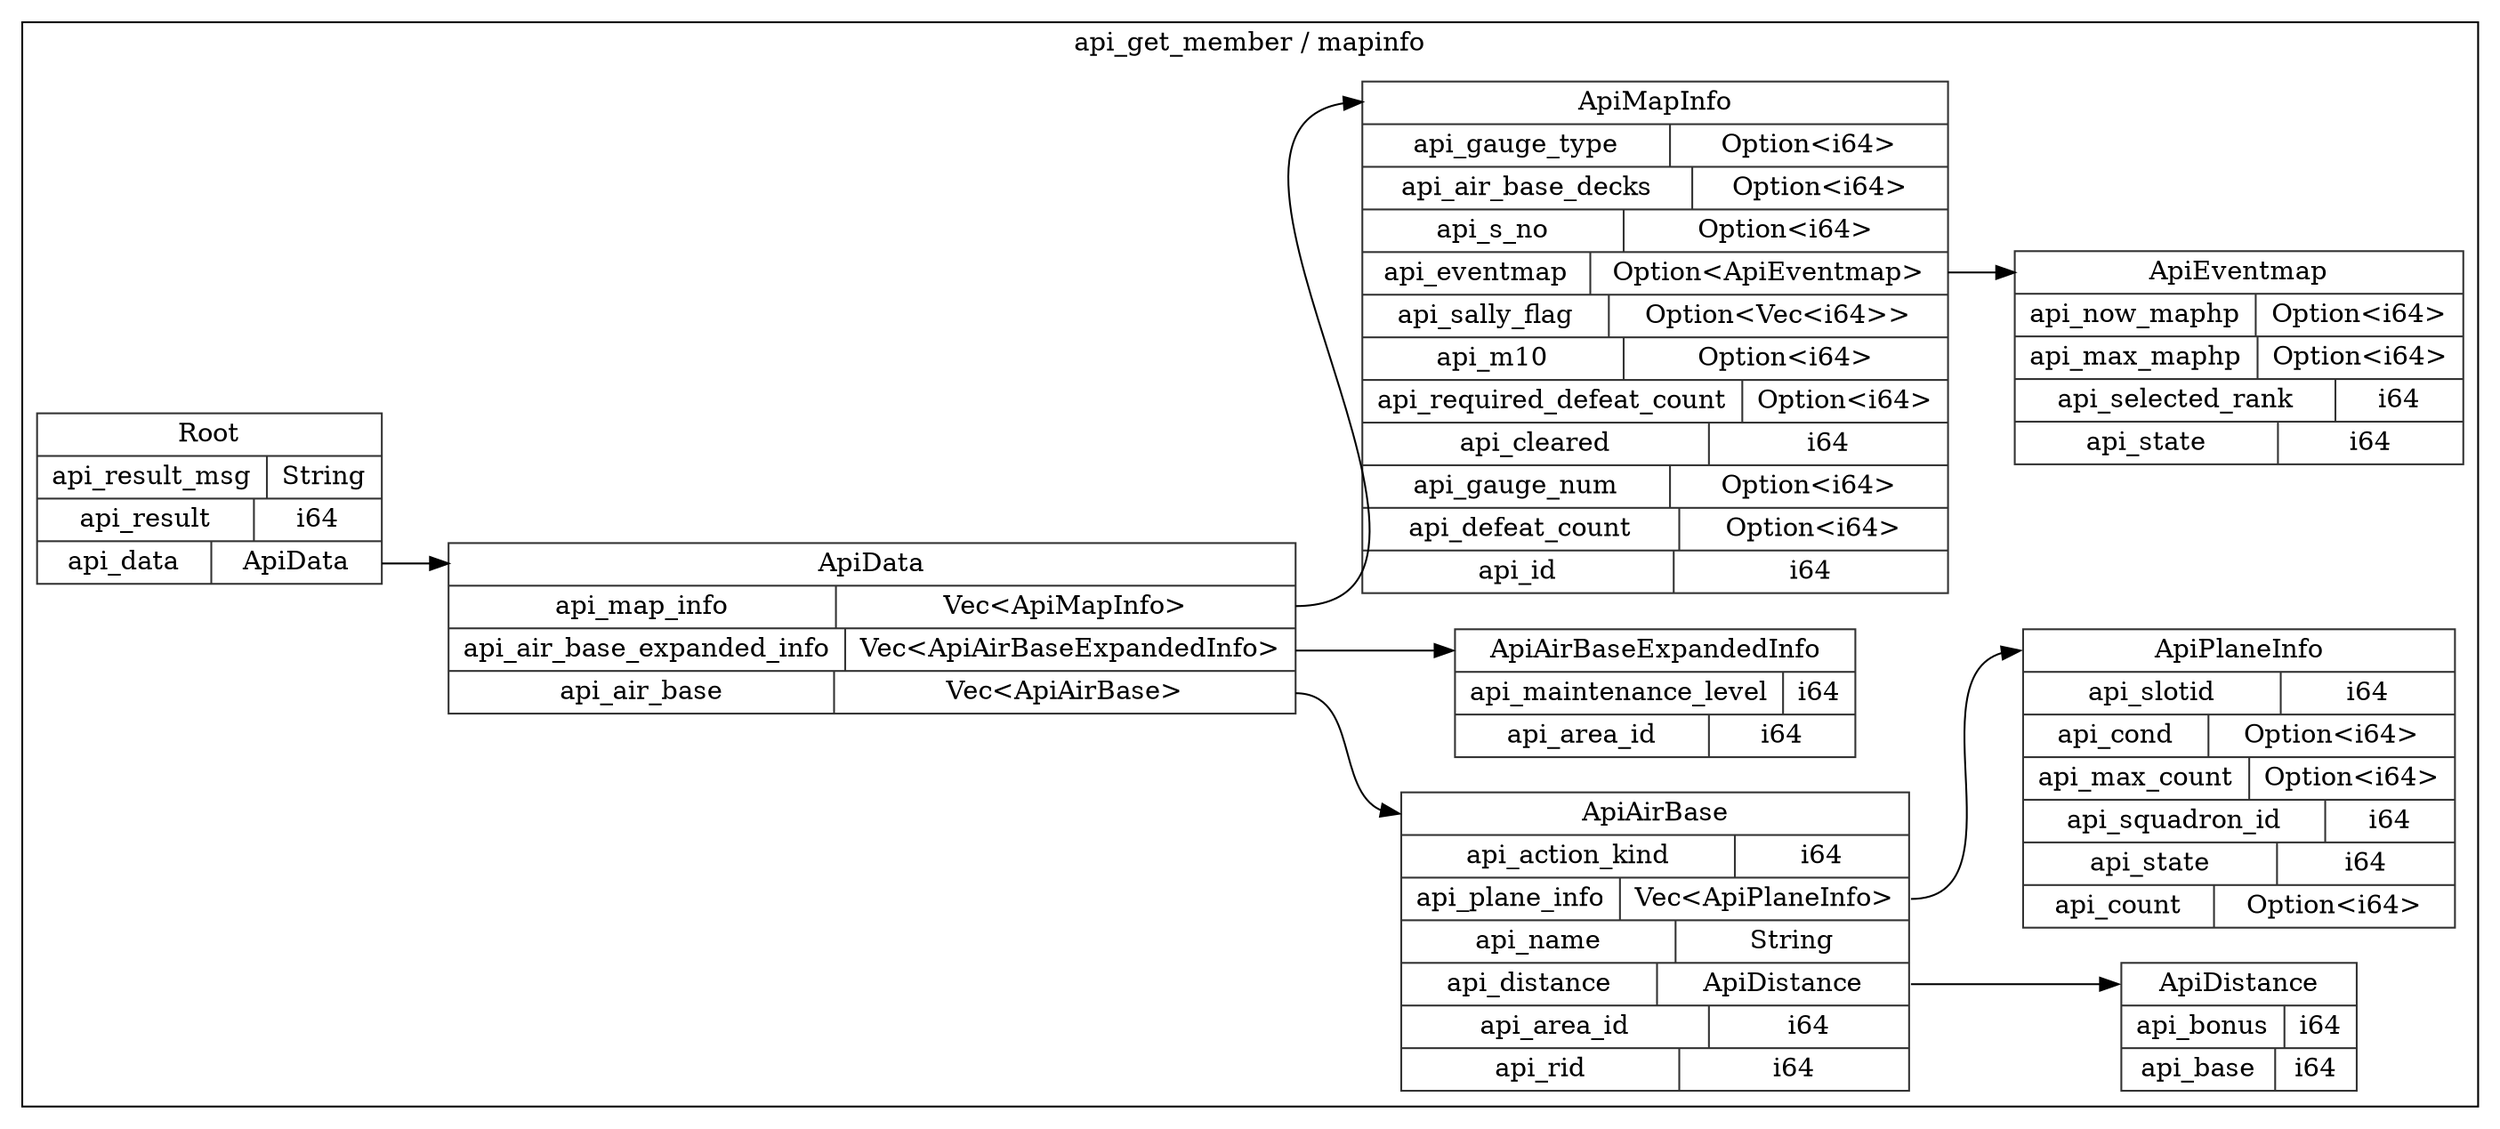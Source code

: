 digraph {
  rankdir=LR;
  subgraph cluster_0 {
    label="api_get_member / mapinfo";
    node [style="filled", color=white, style="solid", color=gray20];
    api_get_member__mapinfo__ApiEventmap [label="<ApiEventmap> ApiEventmap  | { api_now_maphp | <api_now_maphp> Option\<i64\> } | { api_max_maphp | <api_max_maphp> Option\<i64\> } | { api_selected_rank | <api_selected_rank> i64 } | { api_state | <api_state> i64 }", shape=record];
    api_get_member__mapinfo__ApiPlaneInfo [label="<ApiPlaneInfo> ApiPlaneInfo  | { api_slotid | <api_slotid> i64 } | { api_cond | <api_cond> Option\<i64\> } | { api_max_count | <api_max_count> Option\<i64\> } | { api_squadron_id | <api_squadron_id> i64 } | { api_state | <api_state> i64 } | { api_count | <api_count> Option\<i64\> }", shape=record];
    api_get_member__mapinfo__Root [label="<Root> Root  | { api_result_msg | <api_result_msg> String } | { api_result | <api_result> i64 } | { api_data | <api_data> ApiData }", shape=record];
    api_get_member__mapinfo__ApiData;
    api_get_member__mapinfo__Root:api_data:e -> api_get_member__mapinfo__ApiData:ApiData:w;
    api_get_member__mapinfo__ApiMapInfo [label="<ApiMapInfo> ApiMapInfo  | { api_gauge_type | <api_gauge_type> Option\<i64\> } | { api_air_base_decks | <api_air_base_decks> Option\<i64\> } | { api_s_no | <api_s_no> Option\<i64\> } | { api_eventmap | <api_eventmap> Option\<ApiEventmap\> } | { api_sally_flag | <api_sally_flag> Option\<Vec\<i64\>\> } | { api_m10 | <api_m10> Option\<i64\> } | { api_required_defeat_count | <api_required_defeat_count> Option\<i64\> } | { api_cleared | <api_cleared> i64 } | { api_gauge_num | <api_gauge_num> Option\<i64\> } | { api_defeat_count | <api_defeat_count> Option\<i64\> } | { api_id | <api_id> i64 }", shape=record];
    api_get_member__mapinfo__ApiMapInfo:api_eventmap:e -> api_get_member__mapinfo__ApiEventmap:ApiEventmap:w;
    api_get_member__mapinfo__ApiAirBase [label="<ApiAirBase> ApiAirBase  | { api_action_kind | <api_action_kind> i64 } | { api_plane_info | <api_plane_info> Vec\<ApiPlaneInfo\> } | { api_name | <api_name> String } | { api_distance | <api_distance> ApiDistance } | { api_area_id | <api_area_id> i64 } | { api_rid | <api_rid> i64 }", shape=record];
    api_get_member__mapinfo__ApiAirBase:api_plane_info:e -> api_get_member__mapinfo__ApiPlaneInfo:ApiPlaneInfo:w;
    api_get_member__mapinfo__ApiDistance;
    api_get_member__mapinfo__ApiAirBase:api_distance:e -> api_get_member__mapinfo__ApiDistance:ApiDistance:w;
    api_get_member__mapinfo__ApiData [label="<ApiData> ApiData  | { api_map_info | <api_map_info> Vec\<ApiMapInfo\> } | { api_air_base_expanded_info | <api_air_base_expanded_info> Vec\<ApiAirBaseExpandedInfo\> } | { api_air_base | <api_air_base> Vec\<ApiAirBase\> }", shape=record];
    api_get_member__mapinfo__ApiData:api_map_info:e -> api_get_member__mapinfo__ApiMapInfo:ApiMapInfo:w;
    api_get_member__mapinfo__ApiAirBaseExpandedInfo;
    api_get_member__mapinfo__ApiData:api_air_base_expanded_info:e -> api_get_member__mapinfo__ApiAirBaseExpandedInfo:ApiAirBaseExpandedInfo:w;
    api_get_member__mapinfo__ApiData:api_air_base:e -> api_get_member__mapinfo__ApiAirBase:ApiAirBase:w;
    api_get_member__mapinfo__ApiAirBaseExpandedInfo [label="<ApiAirBaseExpandedInfo> ApiAirBaseExpandedInfo  | { api_maintenance_level | <api_maintenance_level> i64 } | { api_area_id | <api_area_id> i64 }", shape=record];
    api_get_member__mapinfo__ApiDistance [label="<ApiDistance> ApiDistance  | { api_bonus | <api_bonus> i64 } | { api_base | <api_base> i64 }", shape=record];
  }
}
